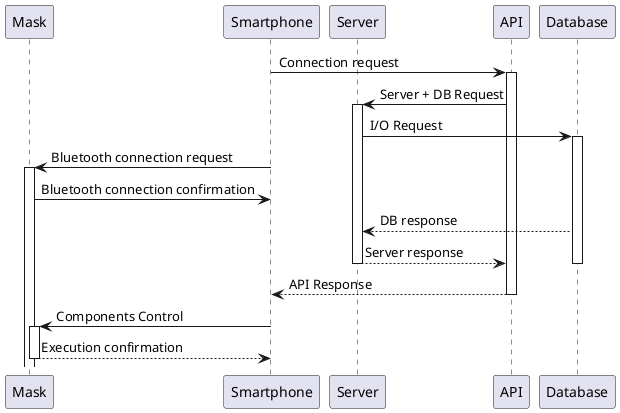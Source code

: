 @startuml maskup_general
participant Mask
participant Smartphone
participant Server
participant API
participant "Database" as DB


Smartphone -> API: Connection request
activate API
API -> Server: Server + DB Request
activate Server
Server -> DB: I/O Request
activate DB
Smartphone -> Mask: Bluetooth connection request
activate Mask
Mask -> Smartphone: Bluetooth connection confirmation
DB --> Server: DB response
Server --> API: Server response
deactivate DB
deactivate Server
API --> Smartphone: API Response
deactivate API
Smartphone -> Mask: Components Control
activate Mask
Mask --> Smartphone: Execution confirmation
deactivate Mask
@enduml